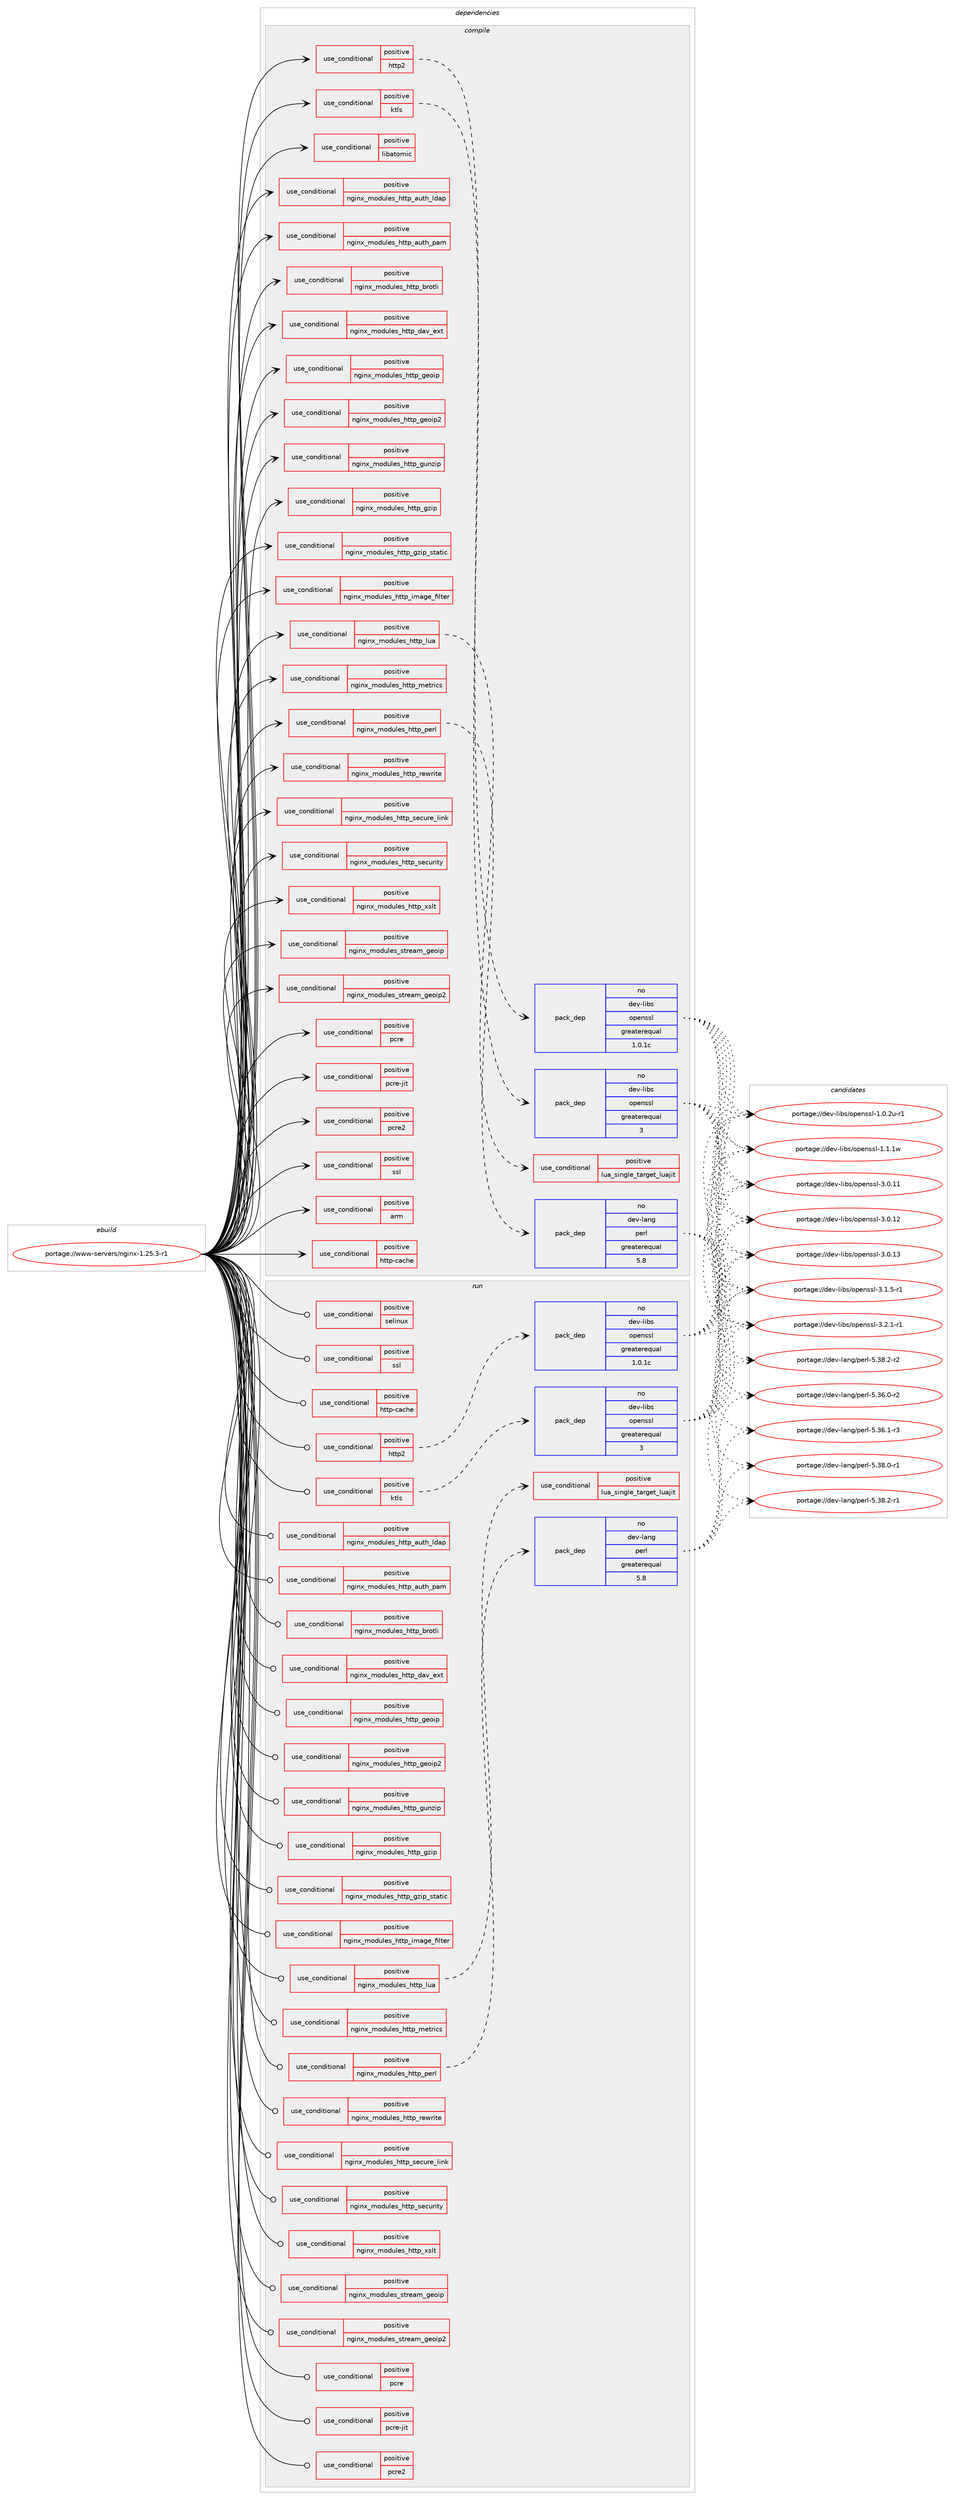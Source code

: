 digraph prolog {

# *************
# Graph options
# *************

newrank=true;
concentrate=true;
compound=true;
graph [rankdir=LR,fontname=Helvetica,fontsize=10,ranksep=1.5];#, ranksep=2.5, nodesep=0.2];
edge  [arrowhead=vee];
node  [fontname=Helvetica,fontsize=10];

# **********
# The ebuild
# **********

subgraph cluster_leftcol {
color=gray;
rank=same;
label=<<i>ebuild</i>>;
id [label="portage://www-servers/nginx-1.25.3-r1", color=red, width=4, href="../www-servers/nginx-1.25.3-r1.svg"];
}

# ****************
# The dependencies
# ****************

subgraph cluster_midcol {
color=gray;
label=<<i>dependencies</i>>;
subgraph cluster_compile {
fillcolor="#eeeeee";
style=filled;
label=<<i>compile</i>>;
subgraph cond12707 {
dependency18390 [label=<<TABLE BORDER="0" CELLBORDER="1" CELLSPACING="0" CELLPADDING="4"><TR><TD ROWSPAN="3" CELLPADDING="10">use_conditional</TD></TR><TR><TD>positive</TD></TR><TR><TD>arm</TD></TR></TABLE>>, shape=none, color=red];
# *** BEGIN UNKNOWN DEPENDENCY TYPE (TODO) ***
# dependency18390 -> package_dependency(portage://www-servers/nginx-1.25.3-r1,install,no,dev-libs,libatomic_ops,none,[,,],[],[])
# *** END UNKNOWN DEPENDENCY TYPE (TODO) ***

}
id:e -> dependency18390:w [weight=20,style="solid",arrowhead="vee"];
subgraph cond12708 {
dependency18391 [label=<<TABLE BORDER="0" CELLBORDER="1" CELLSPACING="0" CELLPADDING="4"><TR><TD ROWSPAN="3" CELLPADDING="10">use_conditional</TD></TR><TR><TD>positive</TD></TR><TR><TD>http-cache</TD></TR></TABLE>>, shape=none, color=red];
# *** BEGIN UNKNOWN DEPENDENCY TYPE (TODO) ***
# dependency18391 -> package_dependency(portage://www-servers/nginx-1.25.3-r1,install,no,dev-libs,openssl,none,[,,],[slot(0),equal],[])
# *** END UNKNOWN DEPENDENCY TYPE (TODO) ***

}
id:e -> dependency18391:w [weight=20,style="solid",arrowhead="vee"];
subgraph cond12709 {
dependency18392 [label=<<TABLE BORDER="0" CELLBORDER="1" CELLSPACING="0" CELLPADDING="4"><TR><TD ROWSPAN="3" CELLPADDING="10">use_conditional</TD></TR><TR><TD>positive</TD></TR><TR><TD>http2</TD></TR></TABLE>>, shape=none, color=red];
subgraph pack5429 {
dependency18393 [label=<<TABLE BORDER="0" CELLBORDER="1" CELLSPACING="0" CELLPADDING="4" WIDTH="220"><TR><TD ROWSPAN="6" CELLPADDING="30">pack_dep</TD></TR><TR><TD WIDTH="110">no</TD></TR><TR><TD>dev-libs</TD></TR><TR><TD>openssl</TD></TR><TR><TD>greaterequal</TD></TR><TR><TD>1.0.1c</TD></TR></TABLE>>, shape=none, color=blue];
}
dependency18392:e -> dependency18393:w [weight=20,style="dashed",arrowhead="vee"];
}
id:e -> dependency18392:w [weight=20,style="solid",arrowhead="vee"];
subgraph cond12710 {
dependency18394 [label=<<TABLE BORDER="0" CELLBORDER="1" CELLSPACING="0" CELLPADDING="4"><TR><TD ROWSPAN="3" CELLPADDING="10">use_conditional</TD></TR><TR><TD>positive</TD></TR><TR><TD>ktls</TD></TR></TABLE>>, shape=none, color=red];
subgraph pack5430 {
dependency18395 [label=<<TABLE BORDER="0" CELLBORDER="1" CELLSPACING="0" CELLPADDING="4" WIDTH="220"><TR><TD ROWSPAN="6" CELLPADDING="30">pack_dep</TD></TR><TR><TD WIDTH="110">no</TD></TR><TR><TD>dev-libs</TD></TR><TR><TD>openssl</TD></TR><TR><TD>greaterequal</TD></TR><TR><TD>3</TD></TR></TABLE>>, shape=none, color=blue];
}
dependency18394:e -> dependency18395:w [weight=20,style="dashed",arrowhead="vee"];
}
id:e -> dependency18394:w [weight=20,style="solid",arrowhead="vee"];
subgraph cond12711 {
dependency18396 [label=<<TABLE BORDER="0" CELLBORDER="1" CELLSPACING="0" CELLPADDING="4"><TR><TD ROWSPAN="3" CELLPADDING="10">use_conditional</TD></TR><TR><TD>positive</TD></TR><TR><TD>libatomic</TD></TR></TABLE>>, shape=none, color=red];
# *** BEGIN UNKNOWN DEPENDENCY TYPE (TODO) ***
# dependency18396 -> package_dependency(portage://www-servers/nginx-1.25.3-r1,install,no,dev-libs,libatomic_ops,none,[,,],[],[])
# *** END UNKNOWN DEPENDENCY TYPE (TODO) ***

}
id:e -> dependency18396:w [weight=20,style="solid",arrowhead="vee"];
subgraph cond12712 {
dependency18397 [label=<<TABLE BORDER="0" CELLBORDER="1" CELLSPACING="0" CELLPADDING="4"><TR><TD ROWSPAN="3" CELLPADDING="10">use_conditional</TD></TR><TR><TD>positive</TD></TR><TR><TD>nginx_modules_http_auth_ldap</TD></TR></TABLE>>, shape=none, color=red];
# *** BEGIN UNKNOWN DEPENDENCY TYPE (TODO) ***
# dependency18397 -> package_dependency(portage://www-servers/nginx-1.25.3-r1,install,no,net-nds,openldap,none,[,,],any_same_slot,[use(optenable(ssl),none)])
# *** END UNKNOWN DEPENDENCY TYPE (TODO) ***

}
id:e -> dependency18397:w [weight=20,style="solid",arrowhead="vee"];
subgraph cond12713 {
dependency18398 [label=<<TABLE BORDER="0" CELLBORDER="1" CELLSPACING="0" CELLPADDING="4"><TR><TD ROWSPAN="3" CELLPADDING="10">use_conditional</TD></TR><TR><TD>positive</TD></TR><TR><TD>nginx_modules_http_auth_pam</TD></TR></TABLE>>, shape=none, color=red];
# *** BEGIN UNKNOWN DEPENDENCY TYPE (TODO) ***
# dependency18398 -> package_dependency(portage://www-servers/nginx-1.25.3-r1,install,no,sys-libs,pam,none,[,,],[],[])
# *** END UNKNOWN DEPENDENCY TYPE (TODO) ***

}
id:e -> dependency18398:w [weight=20,style="solid",arrowhead="vee"];
subgraph cond12714 {
dependency18399 [label=<<TABLE BORDER="0" CELLBORDER="1" CELLSPACING="0" CELLPADDING="4"><TR><TD ROWSPAN="3" CELLPADDING="10">use_conditional</TD></TR><TR><TD>positive</TD></TR><TR><TD>nginx_modules_http_brotli</TD></TR></TABLE>>, shape=none, color=red];
# *** BEGIN UNKNOWN DEPENDENCY TYPE (TODO) ***
# dependency18399 -> package_dependency(portage://www-servers/nginx-1.25.3-r1,install,no,app-arch,brotli,none,[,,],any_same_slot,[])
# *** END UNKNOWN DEPENDENCY TYPE (TODO) ***

}
id:e -> dependency18399:w [weight=20,style="solid",arrowhead="vee"];
subgraph cond12715 {
dependency18400 [label=<<TABLE BORDER="0" CELLBORDER="1" CELLSPACING="0" CELLPADDING="4"><TR><TD ROWSPAN="3" CELLPADDING="10">use_conditional</TD></TR><TR><TD>positive</TD></TR><TR><TD>nginx_modules_http_dav_ext</TD></TR></TABLE>>, shape=none, color=red];
# *** BEGIN UNKNOWN DEPENDENCY TYPE (TODO) ***
# dependency18400 -> package_dependency(portage://www-servers/nginx-1.25.3-r1,install,no,dev-libs,libxml2,none,[,,],[],[])
# *** END UNKNOWN DEPENDENCY TYPE (TODO) ***

}
id:e -> dependency18400:w [weight=20,style="solid",arrowhead="vee"];
subgraph cond12716 {
dependency18401 [label=<<TABLE BORDER="0" CELLBORDER="1" CELLSPACING="0" CELLPADDING="4"><TR><TD ROWSPAN="3" CELLPADDING="10">use_conditional</TD></TR><TR><TD>positive</TD></TR><TR><TD>nginx_modules_http_geoip</TD></TR></TABLE>>, shape=none, color=red];
# *** BEGIN UNKNOWN DEPENDENCY TYPE (TODO) ***
# dependency18401 -> package_dependency(portage://www-servers/nginx-1.25.3-r1,install,no,dev-libs,geoip,none,[,,],[],[])
# *** END UNKNOWN DEPENDENCY TYPE (TODO) ***

}
id:e -> dependency18401:w [weight=20,style="solid",arrowhead="vee"];
subgraph cond12717 {
dependency18402 [label=<<TABLE BORDER="0" CELLBORDER="1" CELLSPACING="0" CELLPADDING="4"><TR><TD ROWSPAN="3" CELLPADDING="10">use_conditional</TD></TR><TR><TD>positive</TD></TR><TR><TD>nginx_modules_http_geoip2</TD></TR></TABLE>>, shape=none, color=red];
# *** BEGIN UNKNOWN DEPENDENCY TYPE (TODO) ***
# dependency18402 -> package_dependency(portage://www-servers/nginx-1.25.3-r1,install,no,dev-libs,libmaxminddb,none,[,,],any_same_slot,[])
# *** END UNKNOWN DEPENDENCY TYPE (TODO) ***

}
id:e -> dependency18402:w [weight=20,style="solid",arrowhead="vee"];
subgraph cond12718 {
dependency18403 [label=<<TABLE BORDER="0" CELLBORDER="1" CELLSPACING="0" CELLPADDING="4"><TR><TD ROWSPAN="3" CELLPADDING="10">use_conditional</TD></TR><TR><TD>positive</TD></TR><TR><TD>nginx_modules_http_gunzip</TD></TR></TABLE>>, shape=none, color=red];
# *** BEGIN UNKNOWN DEPENDENCY TYPE (TODO) ***
# dependency18403 -> package_dependency(portage://www-servers/nginx-1.25.3-r1,install,no,sys-libs,zlib,none,[,,],[],[])
# *** END UNKNOWN DEPENDENCY TYPE (TODO) ***

}
id:e -> dependency18403:w [weight=20,style="solid",arrowhead="vee"];
subgraph cond12719 {
dependency18404 [label=<<TABLE BORDER="0" CELLBORDER="1" CELLSPACING="0" CELLPADDING="4"><TR><TD ROWSPAN="3" CELLPADDING="10">use_conditional</TD></TR><TR><TD>positive</TD></TR><TR><TD>nginx_modules_http_gzip</TD></TR></TABLE>>, shape=none, color=red];
# *** BEGIN UNKNOWN DEPENDENCY TYPE (TODO) ***
# dependency18404 -> package_dependency(portage://www-servers/nginx-1.25.3-r1,install,no,sys-libs,zlib,none,[,,],[],[])
# *** END UNKNOWN DEPENDENCY TYPE (TODO) ***

}
id:e -> dependency18404:w [weight=20,style="solid",arrowhead="vee"];
subgraph cond12720 {
dependency18405 [label=<<TABLE BORDER="0" CELLBORDER="1" CELLSPACING="0" CELLPADDING="4"><TR><TD ROWSPAN="3" CELLPADDING="10">use_conditional</TD></TR><TR><TD>positive</TD></TR><TR><TD>nginx_modules_http_gzip_static</TD></TR></TABLE>>, shape=none, color=red];
# *** BEGIN UNKNOWN DEPENDENCY TYPE (TODO) ***
# dependency18405 -> package_dependency(portage://www-servers/nginx-1.25.3-r1,install,no,sys-libs,zlib,none,[,,],[],[])
# *** END UNKNOWN DEPENDENCY TYPE (TODO) ***

}
id:e -> dependency18405:w [weight=20,style="solid",arrowhead="vee"];
subgraph cond12721 {
dependency18406 [label=<<TABLE BORDER="0" CELLBORDER="1" CELLSPACING="0" CELLPADDING="4"><TR><TD ROWSPAN="3" CELLPADDING="10">use_conditional</TD></TR><TR><TD>positive</TD></TR><TR><TD>nginx_modules_http_image_filter</TD></TR></TABLE>>, shape=none, color=red];
# *** BEGIN UNKNOWN DEPENDENCY TYPE (TODO) ***
# dependency18406 -> package_dependency(portage://www-servers/nginx-1.25.3-r1,install,no,media-libs,gd,none,[,,],any_same_slot,[use(enable(jpeg),none),use(enable(png),none)])
# *** END UNKNOWN DEPENDENCY TYPE (TODO) ***

}
id:e -> dependency18406:w [weight=20,style="solid",arrowhead="vee"];
subgraph cond12722 {
dependency18407 [label=<<TABLE BORDER="0" CELLBORDER="1" CELLSPACING="0" CELLPADDING="4"><TR><TD ROWSPAN="3" CELLPADDING="10">use_conditional</TD></TR><TR><TD>positive</TD></TR><TR><TD>nginx_modules_http_lua</TD></TR></TABLE>>, shape=none, color=red];
subgraph cond12723 {
dependency18408 [label=<<TABLE BORDER="0" CELLBORDER="1" CELLSPACING="0" CELLPADDING="4"><TR><TD ROWSPAN="3" CELLPADDING="10">use_conditional</TD></TR><TR><TD>positive</TD></TR><TR><TD>lua_single_target_luajit</TD></TR></TABLE>>, shape=none, color=red];
# *** BEGIN UNKNOWN DEPENDENCY TYPE (TODO) ***
# dependency18408 -> package_dependency(portage://www-servers/nginx-1.25.3-r1,install,no,dev-lang,luajit,none,[,,],any_same_slot,[])
# *** END UNKNOWN DEPENDENCY TYPE (TODO) ***

}
dependency18407:e -> dependency18408:w [weight=20,style="dashed",arrowhead="vee"];
}
id:e -> dependency18407:w [weight=20,style="solid",arrowhead="vee"];
subgraph cond12724 {
dependency18409 [label=<<TABLE BORDER="0" CELLBORDER="1" CELLSPACING="0" CELLPADDING="4"><TR><TD ROWSPAN="3" CELLPADDING="10">use_conditional</TD></TR><TR><TD>positive</TD></TR><TR><TD>nginx_modules_http_metrics</TD></TR></TABLE>>, shape=none, color=red];
# *** BEGIN UNKNOWN DEPENDENCY TYPE (TODO) ***
# dependency18409 -> package_dependency(portage://www-servers/nginx-1.25.3-r1,install,no,dev-libs,yajl,none,[,,],any_same_slot,[])
# *** END UNKNOWN DEPENDENCY TYPE (TODO) ***

}
id:e -> dependency18409:w [weight=20,style="solid",arrowhead="vee"];
subgraph cond12725 {
dependency18410 [label=<<TABLE BORDER="0" CELLBORDER="1" CELLSPACING="0" CELLPADDING="4"><TR><TD ROWSPAN="3" CELLPADDING="10">use_conditional</TD></TR><TR><TD>positive</TD></TR><TR><TD>nginx_modules_http_perl</TD></TR></TABLE>>, shape=none, color=red];
subgraph pack5431 {
dependency18411 [label=<<TABLE BORDER="0" CELLBORDER="1" CELLSPACING="0" CELLPADDING="4" WIDTH="220"><TR><TD ROWSPAN="6" CELLPADDING="30">pack_dep</TD></TR><TR><TD WIDTH="110">no</TD></TR><TR><TD>dev-lang</TD></TR><TR><TD>perl</TD></TR><TR><TD>greaterequal</TD></TR><TR><TD>5.8</TD></TR></TABLE>>, shape=none, color=blue];
}
dependency18410:e -> dependency18411:w [weight=20,style="dashed",arrowhead="vee"];
}
id:e -> dependency18410:w [weight=20,style="solid",arrowhead="vee"];
subgraph cond12726 {
dependency18412 [label=<<TABLE BORDER="0" CELLBORDER="1" CELLSPACING="0" CELLPADDING="4"><TR><TD ROWSPAN="3" CELLPADDING="10">use_conditional</TD></TR><TR><TD>positive</TD></TR><TR><TD>nginx_modules_http_rewrite</TD></TR></TABLE>>, shape=none, color=red];
# *** BEGIN UNKNOWN DEPENDENCY TYPE (TODO) ***
# dependency18412 -> package_dependency(portage://www-servers/nginx-1.25.3-r1,install,no,dev-libs,libpcre,none,[,,],any_same_slot,[])
# *** END UNKNOWN DEPENDENCY TYPE (TODO) ***

}
id:e -> dependency18412:w [weight=20,style="solid",arrowhead="vee"];
subgraph cond12727 {
dependency18413 [label=<<TABLE BORDER="0" CELLBORDER="1" CELLSPACING="0" CELLPADDING="4"><TR><TD ROWSPAN="3" CELLPADDING="10">use_conditional</TD></TR><TR><TD>positive</TD></TR><TR><TD>nginx_modules_http_secure_link</TD></TR></TABLE>>, shape=none, color=red];
# *** BEGIN UNKNOWN DEPENDENCY TYPE (TODO) ***
# dependency18413 -> package_dependency(portage://www-servers/nginx-1.25.3-r1,install,no,dev-libs,openssl,none,[,,],[slot(0),equal],[])
# *** END UNKNOWN DEPENDENCY TYPE (TODO) ***

}
id:e -> dependency18413:w [weight=20,style="solid",arrowhead="vee"];
subgraph cond12728 {
dependency18414 [label=<<TABLE BORDER="0" CELLBORDER="1" CELLSPACING="0" CELLPADDING="4"><TR><TD ROWSPAN="3" CELLPADDING="10">use_conditional</TD></TR><TR><TD>positive</TD></TR><TR><TD>nginx_modules_http_security</TD></TR></TABLE>>, shape=none, color=red];
# *** BEGIN UNKNOWN DEPENDENCY TYPE (TODO) ***
# dependency18414 -> package_dependency(portage://www-servers/nginx-1.25.3-r1,install,no,dev-libs,modsecurity,none,[,,],[],[])
# *** END UNKNOWN DEPENDENCY TYPE (TODO) ***

}
id:e -> dependency18414:w [weight=20,style="solid",arrowhead="vee"];
subgraph cond12729 {
dependency18415 [label=<<TABLE BORDER="0" CELLBORDER="1" CELLSPACING="0" CELLPADDING="4"><TR><TD ROWSPAN="3" CELLPADDING="10">use_conditional</TD></TR><TR><TD>positive</TD></TR><TR><TD>nginx_modules_http_xslt</TD></TR></TABLE>>, shape=none, color=red];
# *** BEGIN UNKNOWN DEPENDENCY TYPE (TODO) ***
# dependency18415 -> package_dependency(portage://www-servers/nginx-1.25.3-r1,install,no,dev-libs,libxml2,none,[,,],any_same_slot,[])
# *** END UNKNOWN DEPENDENCY TYPE (TODO) ***

# *** BEGIN UNKNOWN DEPENDENCY TYPE (TODO) ***
# dependency18415 -> package_dependency(portage://www-servers/nginx-1.25.3-r1,install,no,dev-libs,libxslt,none,[,,],[],[])
# *** END UNKNOWN DEPENDENCY TYPE (TODO) ***

}
id:e -> dependency18415:w [weight=20,style="solid",arrowhead="vee"];
subgraph cond12730 {
dependency18416 [label=<<TABLE BORDER="0" CELLBORDER="1" CELLSPACING="0" CELLPADDING="4"><TR><TD ROWSPAN="3" CELLPADDING="10">use_conditional</TD></TR><TR><TD>positive</TD></TR><TR><TD>nginx_modules_stream_geoip</TD></TR></TABLE>>, shape=none, color=red];
# *** BEGIN UNKNOWN DEPENDENCY TYPE (TODO) ***
# dependency18416 -> package_dependency(portage://www-servers/nginx-1.25.3-r1,install,no,dev-libs,geoip,none,[,,],[],[])
# *** END UNKNOWN DEPENDENCY TYPE (TODO) ***

}
id:e -> dependency18416:w [weight=20,style="solid",arrowhead="vee"];
subgraph cond12731 {
dependency18417 [label=<<TABLE BORDER="0" CELLBORDER="1" CELLSPACING="0" CELLPADDING="4"><TR><TD ROWSPAN="3" CELLPADDING="10">use_conditional</TD></TR><TR><TD>positive</TD></TR><TR><TD>nginx_modules_stream_geoip2</TD></TR></TABLE>>, shape=none, color=red];
# *** BEGIN UNKNOWN DEPENDENCY TYPE (TODO) ***
# dependency18417 -> package_dependency(portage://www-servers/nginx-1.25.3-r1,install,no,dev-libs,libmaxminddb,none,[,,],any_same_slot,[])
# *** END UNKNOWN DEPENDENCY TYPE (TODO) ***

}
id:e -> dependency18417:w [weight=20,style="solid",arrowhead="vee"];
subgraph cond12732 {
dependency18418 [label=<<TABLE BORDER="0" CELLBORDER="1" CELLSPACING="0" CELLPADDING="4"><TR><TD ROWSPAN="3" CELLPADDING="10">use_conditional</TD></TR><TR><TD>positive</TD></TR><TR><TD>pcre</TD></TR></TABLE>>, shape=none, color=red];
# *** BEGIN UNKNOWN DEPENDENCY TYPE (TODO) ***
# dependency18418 -> package_dependency(portage://www-servers/nginx-1.25.3-r1,install,no,dev-libs,libpcre,none,[,,],any_same_slot,[])
# *** END UNKNOWN DEPENDENCY TYPE (TODO) ***

}
id:e -> dependency18418:w [weight=20,style="solid",arrowhead="vee"];
subgraph cond12733 {
dependency18419 [label=<<TABLE BORDER="0" CELLBORDER="1" CELLSPACING="0" CELLPADDING="4"><TR><TD ROWSPAN="3" CELLPADDING="10">use_conditional</TD></TR><TR><TD>positive</TD></TR><TR><TD>pcre-jit</TD></TR></TABLE>>, shape=none, color=red];
# *** BEGIN UNKNOWN DEPENDENCY TYPE (TODO) ***
# dependency18419 -> package_dependency(portage://www-servers/nginx-1.25.3-r1,install,no,dev-libs,libpcre,none,[,,],any_same_slot,[use(enable(jit),none)])
# *** END UNKNOWN DEPENDENCY TYPE (TODO) ***

}
id:e -> dependency18419:w [weight=20,style="solid",arrowhead="vee"];
subgraph cond12734 {
dependency18420 [label=<<TABLE BORDER="0" CELLBORDER="1" CELLSPACING="0" CELLPADDING="4"><TR><TD ROWSPAN="3" CELLPADDING="10">use_conditional</TD></TR><TR><TD>positive</TD></TR><TR><TD>pcre2</TD></TR></TABLE>>, shape=none, color=red];
# *** BEGIN UNKNOWN DEPENDENCY TYPE (TODO) ***
# dependency18420 -> package_dependency(portage://www-servers/nginx-1.25.3-r1,install,no,dev-libs,libpcre2,none,[,,],any_same_slot,[])
# *** END UNKNOWN DEPENDENCY TYPE (TODO) ***

}
id:e -> dependency18420:w [weight=20,style="solid",arrowhead="vee"];
subgraph cond12735 {
dependency18421 [label=<<TABLE BORDER="0" CELLBORDER="1" CELLSPACING="0" CELLPADDING="4"><TR><TD ROWSPAN="3" CELLPADDING="10">use_conditional</TD></TR><TR><TD>positive</TD></TR><TR><TD>ssl</TD></TR></TABLE>>, shape=none, color=red];
# *** BEGIN UNKNOWN DEPENDENCY TYPE (TODO) ***
# dependency18421 -> package_dependency(portage://www-servers/nginx-1.25.3-r1,install,no,dev-libs,openssl,none,[,,],[slot(0),equal],[])
# *** END UNKNOWN DEPENDENCY TYPE (TODO) ***

}
id:e -> dependency18421:w [weight=20,style="solid",arrowhead="vee"];
# *** BEGIN UNKNOWN DEPENDENCY TYPE (TODO) ***
# id -> package_dependency(portage://www-servers/nginx-1.25.3-r1,install,no,acct-group,nginx,none,[,,],[],[])
# *** END UNKNOWN DEPENDENCY TYPE (TODO) ***

# *** BEGIN UNKNOWN DEPENDENCY TYPE (TODO) ***
# id -> package_dependency(portage://www-servers/nginx-1.25.3-r1,install,no,acct-user,nginx,none,[,,],[],[])
# *** END UNKNOWN DEPENDENCY TYPE (TODO) ***

# *** BEGIN UNKNOWN DEPENDENCY TYPE (TODO) ***
# id -> package_dependency(portage://www-servers/nginx-1.25.3-r1,install,no,virtual,libcrypt,none,[,,],any_same_slot,[])
# *** END UNKNOWN DEPENDENCY TYPE (TODO) ***

}
subgraph cluster_compileandrun {
fillcolor="#eeeeee";
style=filled;
label=<<i>compile and run</i>>;
}
subgraph cluster_run {
fillcolor="#eeeeee";
style=filled;
label=<<i>run</i>>;
subgraph cond12736 {
dependency18422 [label=<<TABLE BORDER="0" CELLBORDER="1" CELLSPACING="0" CELLPADDING="4"><TR><TD ROWSPAN="3" CELLPADDING="10">use_conditional</TD></TR><TR><TD>positive</TD></TR><TR><TD>http-cache</TD></TR></TABLE>>, shape=none, color=red];
# *** BEGIN UNKNOWN DEPENDENCY TYPE (TODO) ***
# dependency18422 -> package_dependency(portage://www-servers/nginx-1.25.3-r1,run,no,dev-libs,openssl,none,[,,],[slot(0),equal],[])
# *** END UNKNOWN DEPENDENCY TYPE (TODO) ***

}
id:e -> dependency18422:w [weight=20,style="solid",arrowhead="odot"];
subgraph cond12737 {
dependency18423 [label=<<TABLE BORDER="0" CELLBORDER="1" CELLSPACING="0" CELLPADDING="4"><TR><TD ROWSPAN="3" CELLPADDING="10">use_conditional</TD></TR><TR><TD>positive</TD></TR><TR><TD>http2</TD></TR></TABLE>>, shape=none, color=red];
subgraph pack5432 {
dependency18424 [label=<<TABLE BORDER="0" CELLBORDER="1" CELLSPACING="0" CELLPADDING="4" WIDTH="220"><TR><TD ROWSPAN="6" CELLPADDING="30">pack_dep</TD></TR><TR><TD WIDTH="110">no</TD></TR><TR><TD>dev-libs</TD></TR><TR><TD>openssl</TD></TR><TR><TD>greaterequal</TD></TR><TR><TD>1.0.1c</TD></TR></TABLE>>, shape=none, color=blue];
}
dependency18423:e -> dependency18424:w [weight=20,style="dashed",arrowhead="vee"];
}
id:e -> dependency18423:w [weight=20,style="solid",arrowhead="odot"];
subgraph cond12738 {
dependency18425 [label=<<TABLE BORDER="0" CELLBORDER="1" CELLSPACING="0" CELLPADDING="4"><TR><TD ROWSPAN="3" CELLPADDING="10">use_conditional</TD></TR><TR><TD>positive</TD></TR><TR><TD>ktls</TD></TR></TABLE>>, shape=none, color=red];
subgraph pack5433 {
dependency18426 [label=<<TABLE BORDER="0" CELLBORDER="1" CELLSPACING="0" CELLPADDING="4" WIDTH="220"><TR><TD ROWSPAN="6" CELLPADDING="30">pack_dep</TD></TR><TR><TD WIDTH="110">no</TD></TR><TR><TD>dev-libs</TD></TR><TR><TD>openssl</TD></TR><TR><TD>greaterequal</TD></TR><TR><TD>3</TD></TR></TABLE>>, shape=none, color=blue];
}
dependency18425:e -> dependency18426:w [weight=20,style="dashed",arrowhead="vee"];
}
id:e -> dependency18425:w [weight=20,style="solid",arrowhead="odot"];
subgraph cond12739 {
dependency18427 [label=<<TABLE BORDER="0" CELLBORDER="1" CELLSPACING="0" CELLPADDING="4"><TR><TD ROWSPAN="3" CELLPADDING="10">use_conditional</TD></TR><TR><TD>positive</TD></TR><TR><TD>nginx_modules_http_auth_ldap</TD></TR></TABLE>>, shape=none, color=red];
# *** BEGIN UNKNOWN DEPENDENCY TYPE (TODO) ***
# dependency18427 -> package_dependency(portage://www-servers/nginx-1.25.3-r1,run,no,net-nds,openldap,none,[,,],any_same_slot,[use(optenable(ssl),none)])
# *** END UNKNOWN DEPENDENCY TYPE (TODO) ***

}
id:e -> dependency18427:w [weight=20,style="solid",arrowhead="odot"];
subgraph cond12740 {
dependency18428 [label=<<TABLE BORDER="0" CELLBORDER="1" CELLSPACING="0" CELLPADDING="4"><TR><TD ROWSPAN="3" CELLPADDING="10">use_conditional</TD></TR><TR><TD>positive</TD></TR><TR><TD>nginx_modules_http_auth_pam</TD></TR></TABLE>>, shape=none, color=red];
# *** BEGIN UNKNOWN DEPENDENCY TYPE (TODO) ***
# dependency18428 -> package_dependency(portage://www-servers/nginx-1.25.3-r1,run,no,sys-libs,pam,none,[,,],[],[])
# *** END UNKNOWN DEPENDENCY TYPE (TODO) ***

}
id:e -> dependency18428:w [weight=20,style="solid",arrowhead="odot"];
subgraph cond12741 {
dependency18429 [label=<<TABLE BORDER="0" CELLBORDER="1" CELLSPACING="0" CELLPADDING="4"><TR><TD ROWSPAN="3" CELLPADDING="10">use_conditional</TD></TR><TR><TD>positive</TD></TR><TR><TD>nginx_modules_http_brotli</TD></TR></TABLE>>, shape=none, color=red];
# *** BEGIN UNKNOWN DEPENDENCY TYPE (TODO) ***
# dependency18429 -> package_dependency(portage://www-servers/nginx-1.25.3-r1,run,no,app-arch,brotli,none,[,,],any_same_slot,[])
# *** END UNKNOWN DEPENDENCY TYPE (TODO) ***

}
id:e -> dependency18429:w [weight=20,style="solid",arrowhead="odot"];
subgraph cond12742 {
dependency18430 [label=<<TABLE BORDER="0" CELLBORDER="1" CELLSPACING="0" CELLPADDING="4"><TR><TD ROWSPAN="3" CELLPADDING="10">use_conditional</TD></TR><TR><TD>positive</TD></TR><TR><TD>nginx_modules_http_dav_ext</TD></TR></TABLE>>, shape=none, color=red];
# *** BEGIN UNKNOWN DEPENDENCY TYPE (TODO) ***
# dependency18430 -> package_dependency(portage://www-servers/nginx-1.25.3-r1,run,no,dev-libs,libxml2,none,[,,],[],[])
# *** END UNKNOWN DEPENDENCY TYPE (TODO) ***

}
id:e -> dependency18430:w [weight=20,style="solid",arrowhead="odot"];
subgraph cond12743 {
dependency18431 [label=<<TABLE BORDER="0" CELLBORDER="1" CELLSPACING="0" CELLPADDING="4"><TR><TD ROWSPAN="3" CELLPADDING="10">use_conditional</TD></TR><TR><TD>positive</TD></TR><TR><TD>nginx_modules_http_geoip</TD></TR></TABLE>>, shape=none, color=red];
# *** BEGIN UNKNOWN DEPENDENCY TYPE (TODO) ***
# dependency18431 -> package_dependency(portage://www-servers/nginx-1.25.3-r1,run,no,dev-libs,geoip,none,[,,],[],[])
# *** END UNKNOWN DEPENDENCY TYPE (TODO) ***

}
id:e -> dependency18431:w [weight=20,style="solid",arrowhead="odot"];
subgraph cond12744 {
dependency18432 [label=<<TABLE BORDER="0" CELLBORDER="1" CELLSPACING="0" CELLPADDING="4"><TR><TD ROWSPAN="3" CELLPADDING="10">use_conditional</TD></TR><TR><TD>positive</TD></TR><TR><TD>nginx_modules_http_geoip2</TD></TR></TABLE>>, shape=none, color=red];
# *** BEGIN UNKNOWN DEPENDENCY TYPE (TODO) ***
# dependency18432 -> package_dependency(portage://www-servers/nginx-1.25.3-r1,run,no,dev-libs,libmaxminddb,none,[,,],any_same_slot,[])
# *** END UNKNOWN DEPENDENCY TYPE (TODO) ***

}
id:e -> dependency18432:w [weight=20,style="solid",arrowhead="odot"];
subgraph cond12745 {
dependency18433 [label=<<TABLE BORDER="0" CELLBORDER="1" CELLSPACING="0" CELLPADDING="4"><TR><TD ROWSPAN="3" CELLPADDING="10">use_conditional</TD></TR><TR><TD>positive</TD></TR><TR><TD>nginx_modules_http_gunzip</TD></TR></TABLE>>, shape=none, color=red];
# *** BEGIN UNKNOWN DEPENDENCY TYPE (TODO) ***
# dependency18433 -> package_dependency(portage://www-servers/nginx-1.25.3-r1,run,no,sys-libs,zlib,none,[,,],[],[])
# *** END UNKNOWN DEPENDENCY TYPE (TODO) ***

}
id:e -> dependency18433:w [weight=20,style="solid",arrowhead="odot"];
subgraph cond12746 {
dependency18434 [label=<<TABLE BORDER="0" CELLBORDER="1" CELLSPACING="0" CELLPADDING="4"><TR><TD ROWSPAN="3" CELLPADDING="10">use_conditional</TD></TR><TR><TD>positive</TD></TR><TR><TD>nginx_modules_http_gzip</TD></TR></TABLE>>, shape=none, color=red];
# *** BEGIN UNKNOWN DEPENDENCY TYPE (TODO) ***
# dependency18434 -> package_dependency(portage://www-servers/nginx-1.25.3-r1,run,no,sys-libs,zlib,none,[,,],[],[])
# *** END UNKNOWN DEPENDENCY TYPE (TODO) ***

}
id:e -> dependency18434:w [weight=20,style="solid",arrowhead="odot"];
subgraph cond12747 {
dependency18435 [label=<<TABLE BORDER="0" CELLBORDER="1" CELLSPACING="0" CELLPADDING="4"><TR><TD ROWSPAN="3" CELLPADDING="10">use_conditional</TD></TR><TR><TD>positive</TD></TR><TR><TD>nginx_modules_http_gzip_static</TD></TR></TABLE>>, shape=none, color=red];
# *** BEGIN UNKNOWN DEPENDENCY TYPE (TODO) ***
# dependency18435 -> package_dependency(portage://www-servers/nginx-1.25.3-r1,run,no,sys-libs,zlib,none,[,,],[],[])
# *** END UNKNOWN DEPENDENCY TYPE (TODO) ***

}
id:e -> dependency18435:w [weight=20,style="solid",arrowhead="odot"];
subgraph cond12748 {
dependency18436 [label=<<TABLE BORDER="0" CELLBORDER="1" CELLSPACING="0" CELLPADDING="4"><TR><TD ROWSPAN="3" CELLPADDING="10">use_conditional</TD></TR><TR><TD>positive</TD></TR><TR><TD>nginx_modules_http_image_filter</TD></TR></TABLE>>, shape=none, color=red];
# *** BEGIN UNKNOWN DEPENDENCY TYPE (TODO) ***
# dependency18436 -> package_dependency(portage://www-servers/nginx-1.25.3-r1,run,no,media-libs,gd,none,[,,],any_same_slot,[use(enable(jpeg),none),use(enable(png),none)])
# *** END UNKNOWN DEPENDENCY TYPE (TODO) ***

}
id:e -> dependency18436:w [weight=20,style="solid",arrowhead="odot"];
subgraph cond12749 {
dependency18437 [label=<<TABLE BORDER="0" CELLBORDER="1" CELLSPACING="0" CELLPADDING="4"><TR><TD ROWSPAN="3" CELLPADDING="10">use_conditional</TD></TR><TR><TD>positive</TD></TR><TR><TD>nginx_modules_http_lua</TD></TR></TABLE>>, shape=none, color=red];
subgraph cond12750 {
dependency18438 [label=<<TABLE BORDER="0" CELLBORDER="1" CELLSPACING="0" CELLPADDING="4"><TR><TD ROWSPAN="3" CELLPADDING="10">use_conditional</TD></TR><TR><TD>positive</TD></TR><TR><TD>lua_single_target_luajit</TD></TR></TABLE>>, shape=none, color=red];
# *** BEGIN UNKNOWN DEPENDENCY TYPE (TODO) ***
# dependency18438 -> package_dependency(portage://www-servers/nginx-1.25.3-r1,run,no,dev-lang,luajit,none,[,,],any_same_slot,[])
# *** END UNKNOWN DEPENDENCY TYPE (TODO) ***

}
dependency18437:e -> dependency18438:w [weight=20,style="dashed",arrowhead="vee"];
}
id:e -> dependency18437:w [weight=20,style="solid",arrowhead="odot"];
subgraph cond12751 {
dependency18439 [label=<<TABLE BORDER="0" CELLBORDER="1" CELLSPACING="0" CELLPADDING="4"><TR><TD ROWSPAN="3" CELLPADDING="10">use_conditional</TD></TR><TR><TD>positive</TD></TR><TR><TD>nginx_modules_http_metrics</TD></TR></TABLE>>, shape=none, color=red];
# *** BEGIN UNKNOWN DEPENDENCY TYPE (TODO) ***
# dependency18439 -> package_dependency(portage://www-servers/nginx-1.25.3-r1,run,no,dev-libs,yajl,none,[,,],any_same_slot,[])
# *** END UNKNOWN DEPENDENCY TYPE (TODO) ***

}
id:e -> dependency18439:w [weight=20,style="solid",arrowhead="odot"];
subgraph cond12752 {
dependency18440 [label=<<TABLE BORDER="0" CELLBORDER="1" CELLSPACING="0" CELLPADDING="4"><TR><TD ROWSPAN="3" CELLPADDING="10">use_conditional</TD></TR><TR><TD>positive</TD></TR><TR><TD>nginx_modules_http_perl</TD></TR></TABLE>>, shape=none, color=red];
subgraph pack5434 {
dependency18441 [label=<<TABLE BORDER="0" CELLBORDER="1" CELLSPACING="0" CELLPADDING="4" WIDTH="220"><TR><TD ROWSPAN="6" CELLPADDING="30">pack_dep</TD></TR><TR><TD WIDTH="110">no</TD></TR><TR><TD>dev-lang</TD></TR><TR><TD>perl</TD></TR><TR><TD>greaterequal</TD></TR><TR><TD>5.8</TD></TR></TABLE>>, shape=none, color=blue];
}
dependency18440:e -> dependency18441:w [weight=20,style="dashed",arrowhead="vee"];
}
id:e -> dependency18440:w [weight=20,style="solid",arrowhead="odot"];
subgraph cond12753 {
dependency18442 [label=<<TABLE BORDER="0" CELLBORDER="1" CELLSPACING="0" CELLPADDING="4"><TR><TD ROWSPAN="3" CELLPADDING="10">use_conditional</TD></TR><TR><TD>positive</TD></TR><TR><TD>nginx_modules_http_rewrite</TD></TR></TABLE>>, shape=none, color=red];
# *** BEGIN UNKNOWN DEPENDENCY TYPE (TODO) ***
# dependency18442 -> package_dependency(portage://www-servers/nginx-1.25.3-r1,run,no,dev-libs,libpcre,none,[,,],any_same_slot,[])
# *** END UNKNOWN DEPENDENCY TYPE (TODO) ***

}
id:e -> dependency18442:w [weight=20,style="solid",arrowhead="odot"];
subgraph cond12754 {
dependency18443 [label=<<TABLE BORDER="0" CELLBORDER="1" CELLSPACING="0" CELLPADDING="4"><TR><TD ROWSPAN="3" CELLPADDING="10">use_conditional</TD></TR><TR><TD>positive</TD></TR><TR><TD>nginx_modules_http_secure_link</TD></TR></TABLE>>, shape=none, color=red];
# *** BEGIN UNKNOWN DEPENDENCY TYPE (TODO) ***
# dependency18443 -> package_dependency(portage://www-servers/nginx-1.25.3-r1,run,no,dev-libs,openssl,none,[,,],[slot(0),equal],[])
# *** END UNKNOWN DEPENDENCY TYPE (TODO) ***

}
id:e -> dependency18443:w [weight=20,style="solid",arrowhead="odot"];
subgraph cond12755 {
dependency18444 [label=<<TABLE BORDER="0" CELLBORDER="1" CELLSPACING="0" CELLPADDING="4"><TR><TD ROWSPAN="3" CELLPADDING="10">use_conditional</TD></TR><TR><TD>positive</TD></TR><TR><TD>nginx_modules_http_security</TD></TR></TABLE>>, shape=none, color=red];
# *** BEGIN UNKNOWN DEPENDENCY TYPE (TODO) ***
# dependency18444 -> package_dependency(portage://www-servers/nginx-1.25.3-r1,run,no,dev-libs,modsecurity,none,[,,],[],[])
# *** END UNKNOWN DEPENDENCY TYPE (TODO) ***

}
id:e -> dependency18444:w [weight=20,style="solid",arrowhead="odot"];
subgraph cond12756 {
dependency18445 [label=<<TABLE BORDER="0" CELLBORDER="1" CELLSPACING="0" CELLPADDING="4"><TR><TD ROWSPAN="3" CELLPADDING="10">use_conditional</TD></TR><TR><TD>positive</TD></TR><TR><TD>nginx_modules_http_xslt</TD></TR></TABLE>>, shape=none, color=red];
# *** BEGIN UNKNOWN DEPENDENCY TYPE (TODO) ***
# dependency18445 -> package_dependency(portage://www-servers/nginx-1.25.3-r1,run,no,dev-libs,libxml2,none,[,,],any_same_slot,[])
# *** END UNKNOWN DEPENDENCY TYPE (TODO) ***

# *** BEGIN UNKNOWN DEPENDENCY TYPE (TODO) ***
# dependency18445 -> package_dependency(portage://www-servers/nginx-1.25.3-r1,run,no,dev-libs,libxslt,none,[,,],[],[])
# *** END UNKNOWN DEPENDENCY TYPE (TODO) ***

}
id:e -> dependency18445:w [weight=20,style="solid",arrowhead="odot"];
subgraph cond12757 {
dependency18446 [label=<<TABLE BORDER="0" CELLBORDER="1" CELLSPACING="0" CELLPADDING="4"><TR><TD ROWSPAN="3" CELLPADDING="10">use_conditional</TD></TR><TR><TD>positive</TD></TR><TR><TD>nginx_modules_stream_geoip</TD></TR></TABLE>>, shape=none, color=red];
# *** BEGIN UNKNOWN DEPENDENCY TYPE (TODO) ***
# dependency18446 -> package_dependency(portage://www-servers/nginx-1.25.3-r1,run,no,dev-libs,geoip,none,[,,],[],[])
# *** END UNKNOWN DEPENDENCY TYPE (TODO) ***

}
id:e -> dependency18446:w [weight=20,style="solid",arrowhead="odot"];
subgraph cond12758 {
dependency18447 [label=<<TABLE BORDER="0" CELLBORDER="1" CELLSPACING="0" CELLPADDING="4"><TR><TD ROWSPAN="3" CELLPADDING="10">use_conditional</TD></TR><TR><TD>positive</TD></TR><TR><TD>nginx_modules_stream_geoip2</TD></TR></TABLE>>, shape=none, color=red];
# *** BEGIN UNKNOWN DEPENDENCY TYPE (TODO) ***
# dependency18447 -> package_dependency(portage://www-servers/nginx-1.25.3-r1,run,no,dev-libs,libmaxminddb,none,[,,],any_same_slot,[])
# *** END UNKNOWN DEPENDENCY TYPE (TODO) ***

}
id:e -> dependency18447:w [weight=20,style="solid",arrowhead="odot"];
subgraph cond12759 {
dependency18448 [label=<<TABLE BORDER="0" CELLBORDER="1" CELLSPACING="0" CELLPADDING="4"><TR><TD ROWSPAN="3" CELLPADDING="10">use_conditional</TD></TR><TR><TD>positive</TD></TR><TR><TD>pcre</TD></TR></TABLE>>, shape=none, color=red];
# *** BEGIN UNKNOWN DEPENDENCY TYPE (TODO) ***
# dependency18448 -> package_dependency(portage://www-servers/nginx-1.25.3-r1,run,no,dev-libs,libpcre,none,[,,],any_same_slot,[])
# *** END UNKNOWN DEPENDENCY TYPE (TODO) ***

}
id:e -> dependency18448:w [weight=20,style="solid",arrowhead="odot"];
subgraph cond12760 {
dependency18449 [label=<<TABLE BORDER="0" CELLBORDER="1" CELLSPACING="0" CELLPADDING="4"><TR><TD ROWSPAN="3" CELLPADDING="10">use_conditional</TD></TR><TR><TD>positive</TD></TR><TR><TD>pcre-jit</TD></TR></TABLE>>, shape=none, color=red];
# *** BEGIN UNKNOWN DEPENDENCY TYPE (TODO) ***
# dependency18449 -> package_dependency(portage://www-servers/nginx-1.25.3-r1,run,no,dev-libs,libpcre,none,[,,],any_same_slot,[use(enable(jit),none)])
# *** END UNKNOWN DEPENDENCY TYPE (TODO) ***

}
id:e -> dependency18449:w [weight=20,style="solid",arrowhead="odot"];
subgraph cond12761 {
dependency18450 [label=<<TABLE BORDER="0" CELLBORDER="1" CELLSPACING="0" CELLPADDING="4"><TR><TD ROWSPAN="3" CELLPADDING="10">use_conditional</TD></TR><TR><TD>positive</TD></TR><TR><TD>pcre2</TD></TR></TABLE>>, shape=none, color=red];
# *** BEGIN UNKNOWN DEPENDENCY TYPE (TODO) ***
# dependency18450 -> package_dependency(portage://www-servers/nginx-1.25.3-r1,run,no,dev-libs,libpcre2,none,[,,],any_same_slot,[])
# *** END UNKNOWN DEPENDENCY TYPE (TODO) ***

}
id:e -> dependency18450:w [weight=20,style="solid",arrowhead="odot"];
subgraph cond12762 {
dependency18451 [label=<<TABLE BORDER="0" CELLBORDER="1" CELLSPACING="0" CELLPADDING="4"><TR><TD ROWSPAN="3" CELLPADDING="10">use_conditional</TD></TR><TR><TD>positive</TD></TR><TR><TD>selinux</TD></TR></TABLE>>, shape=none, color=red];
# *** BEGIN UNKNOWN DEPENDENCY TYPE (TODO) ***
# dependency18451 -> package_dependency(portage://www-servers/nginx-1.25.3-r1,run,no,sec-policy,selinux-nginx,none,[,,],[],[])
# *** END UNKNOWN DEPENDENCY TYPE (TODO) ***

}
id:e -> dependency18451:w [weight=20,style="solid",arrowhead="odot"];
subgraph cond12763 {
dependency18452 [label=<<TABLE BORDER="0" CELLBORDER="1" CELLSPACING="0" CELLPADDING="4"><TR><TD ROWSPAN="3" CELLPADDING="10">use_conditional</TD></TR><TR><TD>positive</TD></TR><TR><TD>ssl</TD></TR></TABLE>>, shape=none, color=red];
# *** BEGIN UNKNOWN DEPENDENCY TYPE (TODO) ***
# dependency18452 -> package_dependency(portage://www-servers/nginx-1.25.3-r1,run,no,dev-libs,openssl,none,[,,],[slot(0),equal],[])
# *** END UNKNOWN DEPENDENCY TYPE (TODO) ***

}
id:e -> dependency18452:w [weight=20,style="solid",arrowhead="odot"];
# *** BEGIN UNKNOWN DEPENDENCY TYPE (TODO) ***
# id -> package_dependency(portage://www-servers/nginx-1.25.3-r1,run,no,acct-group,nginx,none,[,,],[],[])
# *** END UNKNOWN DEPENDENCY TYPE (TODO) ***

# *** BEGIN UNKNOWN DEPENDENCY TYPE (TODO) ***
# id -> package_dependency(portage://www-servers/nginx-1.25.3-r1,run,no,acct-user,nginx,none,[,,],[],[])
# *** END UNKNOWN DEPENDENCY TYPE (TODO) ***

# *** BEGIN UNKNOWN DEPENDENCY TYPE (TODO) ***
# id -> package_dependency(portage://www-servers/nginx-1.25.3-r1,run,no,app-misc,mime-types,none,[,,],[],[use(enable(nginx),none)])
# *** END UNKNOWN DEPENDENCY TYPE (TODO) ***

# *** BEGIN UNKNOWN DEPENDENCY TYPE (TODO) ***
# id -> package_dependency(portage://www-servers/nginx-1.25.3-r1,run,no,virtual,libcrypt,none,[,,],any_same_slot,[])
# *** END UNKNOWN DEPENDENCY TYPE (TODO) ***

# *** BEGIN UNKNOWN DEPENDENCY TYPE (TODO) ***
# id -> package_dependency(portage://www-servers/nginx-1.25.3-r1,run,weak,www-servers,nginx,none,[,,],[slot(0)],[])
# *** END UNKNOWN DEPENDENCY TYPE (TODO) ***

}
}

# **************
# The candidates
# **************

subgraph cluster_choices {
rank=same;
color=gray;
label=<<i>candidates</i>>;

subgraph choice5429 {
color=black;
nodesep=1;
choice1001011184510810598115471111121011101151151084549464846501174511449 [label="portage://dev-libs/openssl-1.0.2u-r1", color=red, width=4,href="../dev-libs/openssl-1.0.2u-r1.svg"];
choice100101118451081059811547111112101110115115108454946494649119 [label="portage://dev-libs/openssl-1.1.1w", color=red, width=4,href="../dev-libs/openssl-1.1.1w.svg"];
choice10010111845108105981154711111210111011511510845514648464949 [label="portage://dev-libs/openssl-3.0.11", color=red, width=4,href="../dev-libs/openssl-3.0.11.svg"];
choice10010111845108105981154711111210111011511510845514648464950 [label="portage://dev-libs/openssl-3.0.12", color=red, width=4,href="../dev-libs/openssl-3.0.12.svg"];
choice10010111845108105981154711111210111011511510845514648464951 [label="portage://dev-libs/openssl-3.0.13", color=red, width=4,href="../dev-libs/openssl-3.0.13.svg"];
choice1001011184510810598115471111121011101151151084551464946534511449 [label="portage://dev-libs/openssl-3.1.5-r1", color=red, width=4,href="../dev-libs/openssl-3.1.5-r1.svg"];
choice1001011184510810598115471111121011101151151084551465046494511449 [label="portage://dev-libs/openssl-3.2.1-r1", color=red, width=4,href="../dev-libs/openssl-3.2.1-r1.svg"];
dependency18393:e -> choice1001011184510810598115471111121011101151151084549464846501174511449:w [style=dotted,weight="100"];
dependency18393:e -> choice100101118451081059811547111112101110115115108454946494649119:w [style=dotted,weight="100"];
dependency18393:e -> choice10010111845108105981154711111210111011511510845514648464949:w [style=dotted,weight="100"];
dependency18393:e -> choice10010111845108105981154711111210111011511510845514648464950:w [style=dotted,weight="100"];
dependency18393:e -> choice10010111845108105981154711111210111011511510845514648464951:w [style=dotted,weight="100"];
dependency18393:e -> choice1001011184510810598115471111121011101151151084551464946534511449:w [style=dotted,weight="100"];
dependency18393:e -> choice1001011184510810598115471111121011101151151084551465046494511449:w [style=dotted,weight="100"];
}
subgraph choice5430 {
color=black;
nodesep=1;
choice1001011184510810598115471111121011101151151084549464846501174511449 [label="portage://dev-libs/openssl-1.0.2u-r1", color=red, width=4,href="../dev-libs/openssl-1.0.2u-r1.svg"];
choice100101118451081059811547111112101110115115108454946494649119 [label="portage://dev-libs/openssl-1.1.1w", color=red, width=4,href="../dev-libs/openssl-1.1.1w.svg"];
choice10010111845108105981154711111210111011511510845514648464949 [label="portage://dev-libs/openssl-3.0.11", color=red, width=4,href="../dev-libs/openssl-3.0.11.svg"];
choice10010111845108105981154711111210111011511510845514648464950 [label="portage://dev-libs/openssl-3.0.12", color=red, width=4,href="../dev-libs/openssl-3.0.12.svg"];
choice10010111845108105981154711111210111011511510845514648464951 [label="portage://dev-libs/openssl-3.0.13", color=red, width=4,href="../dev-libs/openssl-3.0.13.svg"];
choice1001011184510810598115471111121011101151151084551464946534511449 [label="portage://dev-libs/openssl-3.1.5-r1", color=red, width=4,href="../dev-libs/openssl-3.1.5-r1.svg"];
choice1001011184510810598115471111121011101151151084551465046494511449 [label="portage://dev-libs/openssl-3.2.1-r1", color=red, width=4,href="../dev-libs/openssl-3.2.1-r1.svg"];
dependency18395:e -> choice1001011184510810598115471111121011101151151084549464846501174511449:w [style=dotted,weight="100"];
dependency18395:e -> choice100101118451081059811547111112101110115115108454946494649119:w [style=dotted,weight="100"];
dependency18395:e -> choice10010111845108105981154711111210111011511510845514648464949:w [style=dotted,weight="100"];
dependency18395:e -> choice10010111845108105981154711111210111011511510845514648464950:w [style=dotted,weight="100"];
dependency18395:e -> choice10010111845108105981154711111210111011511510845514648464951:w [style=dotted,weight="100"];
dependency18395:e -> choice1001011184510810598115471111121011101151151084551464946534511449:w [style=dotted,weight="100"];
dependency18395:e -> choice1001011184510810598115471111121011101151151084551465046494511449:w [style=dotted,weight="100"];
}
subgraph choice5431 {
color=black;
nodesep=1;
choice100101118451089711010347112101114108455346515446484511450 [label="portage://dev-lang/perl-5.36.0-r2", color=red, width=4,href="../dev-lang/perl-5.36.0-r2.svg"];
choice100101118451089711010347112101114108455346515446494511451 [label="portage://dev-lang/perl-5.36.1-r3", color=red, width=4,href="../dev-lang/perl-5.36.1-r3.svg"];
choice100101118451089711010347112101114108455346515646484511449 [label="portage://dev-lang/perl-5.38.0-r1", color=red, width=4,href="../dev-lang/perl-5.38.0-r1.svg"];
choice100101118451089711010347112101114108455346515646504511449 [label="portage://dev-lang/perl-5.38.2-r1", color=red, width=4,href="../dev-lang/perl-5.38.2-r1.svg"];
choice100101118451089711010347112101114108455346515646504511450 [label="portage://dev-lang/perl-5.38.2-r2", color=red, width=4,href="../dev-lang/perl-5.38.2-r2.svg"];
dependency18411:e -> choice100101118451089711010347112101114108455346515446484511450:w [style=dotted,weight="100"];
dependency18411:e -> choice100101118451089711010347112101114108455346515446494511451:w [style=dotted,weight="100"];
dependency18411:e -> choice100101118451089711010347112101114108455346515646484511449:w [style=dotted,weight="100"];
dependency18411:e -> choice100101118451089711010347112101114108455346515646504511449:w [style=dotted,weight="100"];
dependency18411:e -> choice100101118451089711010347112101114108455346515646504511450:w [style=dotted,weight="100"];
}
subgraph choice5432 {
color=black;
nodesep=1;
choice1001011184510810598115471111121011101151151084549464846501174511449 [label="portage://dev-libs/openssl-1.0.2u-r1", color=red, width=4,href="../dev-libs/openssl-1.0.2u-r1.svg"];
choice100101118451081059811547111112101110115115108454946494649119 [label="portage://dev-libs/openssl-1.1.1w", color=red, width=4,href="../dev-libs/openssl-1.1.1w.svg"];
choice10010111845108105981154711111210111011511510845514648464949 [label="portage://dev-libs/openssl-3.0.11", color=red, width=4,href="../dev-libs/openssl-3.0.11.svg"];
choice10010111845108105981154711111210111011511510845514648464950 [label="portage://dev-libs/openssl-3.0.12", color=red, width=4,href="../dev-libs/openssl-3.0.12.svg"];
choice10010111845108105981154711111210111011511510845514648464951 [label="portage://dev-libs/openssl-3.0.13", color=red, width=4,href="../dev-libs/openssl-3.0.13.svg"];
choice1001011184510810598115471111121011101151151084551464946534511449 [label="portage://dev-libs/openssl-3.1.5-r1", color=red, width=4,href="../dev-libs/openssl-3.1.5-r1.svg"];
choice1001011184510810598115471111121011101151151084551465046494511449 [label="portage://dev-libs/openssl-3.2.1-r1", color=red, width=4,href="../dev-libs/openssl-3.2.1-r1.svg"];
dependency18424:e -> choice1001011184510810598115471111121011101151151084549464846501174511449:w [style=dotted,weight="100"];
dependency18424:e -> choice100101118451081059811547111112101110115115108454946494649119:w [style=dotted,weight="100"];
dependency18424:e -> choice10010111845108105981154711111210111011511510845514648464949:w [style=dotted,weight="100"];
dependency18424:e -> choice10010111845108105981154711111210111011511510845514648464950:w [style=dotted,weight="100"];
dependency18424:e -> choice10010111845108105981154711111210111011511510845514648464951:w [style=dotted,weight="100"];
dependency18424:e -> choice1001011184510810598115471111121011101151151084551464946534511449:w [style=dotted,weight="100"];
dependency18424:e -> choice1001011184510810598115471111121011101151151084551465046494511449:w [style=dotted,weight="100"];
}
subgraph choice5433 {
color=black;
nodesep=1;
choice1001011184510810598115471111121011101151151084549464846501174511449 [label="portage://dev-libs/openssl-1.0.2u-r1", color=red, width=4,href="../dev-libs/openssl-1.0.2u-r1.svg"];
choice100101118451081059811547111112101110115115108454946494649119 [label="portage://dev-libs/openssl-1.1.1w", color=red, width=4,href="../dev-libs/openssl-1.1.1w.svg"];
choice10010111845108105981154711111210111011511510845514648464949 [label="portage://dev-libs/openssl-3.0.11", color=red, width=4,href="../dev-libs/openssl-3.0.11.svg"];
choice10010111845108105981154711111210111011511510845514648464950 [label="portage://dev-libs/openssl-3.0.12", color=red, width=4,href="../dev-libs/openssl-3.0.12.svg"];
choice10010111845108105981154711111210111011511510845514648464951 [label="portage://dev-libs/openssl-3.0.13", color=red, width=4,href="../dev-libs/openssl-3.0.13.svg"];
choice1001011184510810598115471111121011101151151084551464946534511449 [label="portage://dev-libs/openssl-3.1.5-r1", color=red, width=4,href="../dev-libs/openssl-3.1.5-r1.svg"];
choice1001011184510810598115471111121011101151151084551465046494511449 [label="portage://dev-libs/openssl-3.2.1-r1", color=red, width=4,href="../dev-libs/openssl-3.2.1-r1.svg"];
dependency18426:e -> choice1001011184510810598115471111121011101151151084549464846501174511449:w [style=dotted,weight="100"];
dependency18426:e -> choice100101118451081059811547111112101110115115108454946494649119:w [style=dotted,weight="100"];
dependency18426:e -> choice10010111845108105981154711111210111011511510845514648464949:w [style=dotted,weight="100"];
dependency18426:e -> choice10010111845108105981154711111210111011511510845514648464950:w [style=dotted,weight="100"];
dependency18426:e -> choice10010111845108105981154711111210111011511510845514648464951:w [style=dotted,weight="100"];
dependency18426:e -> choice1001011184510810598115471111121011101151151084551464946534511449:w [style=dotted,weight="100"];
dependency18426:e -> choice1001011184510810598115471111121011101151151084551465046494511449:w [style=dotted,weight="100"];
}
subgraph choice5434 {
color=black;
nodesep=1;
choice100101118451089711010347112101114108455346515446484511450 [label="portage://dev-lang/perl-5.36.0-r2", color=red, width=4,href="../dev-lang/perl-5.36.0-r2.svg"];
choice100101118451089711010347112101114108455346515446494511451 [label="portage://dev-lang/perl-5.36.1-r3", color=red, width=4,href="../dev-lang/perl-5.36.1-r3.svg"];
choice100101118451089711010347112101114108455346515646484511449 [label="portage://dev-lang/perl-5.38.0-r1", color=red, width=4,href="../dev-lang/perl-5.38.0-r1.svg"];
choice100101118451089711010347112101114108455346515646504511449 [label="portage://dev-lang/perl-5.38.2-r1", color=red, width=4,href="../dev-lang/perl-5.38.2-r1.svg"];
choice100101118451089711010347112101114108455346515646504511450 [label="portage://dev-lang/perl-5.38.2-r2", color=red, width=4,href="../dev-lang/perl-5.38.2-r2.svg"];
dependency18441:e -> choice100101118451089711010347112101114108455346515446484511450:w [style=dotted,weight="100"];
dependency18441:e -> choice100101118451089711010347112101114108455346515446494511451:w [style=dotted,weight="100"];
dependency18441:e -> choice100101118451089711010347112101114108455346515646484511449:w [style=dotted,weight="100"];
dependency18441:e -> choice100101118451089711010347112101114108455346515646504511449:w [style=dotted,weight="100"];
dependency18441:e -> choice100101118451089711010347112101114108455346515646504511450:w [style=dotted,weight="100"];
}
}

}

